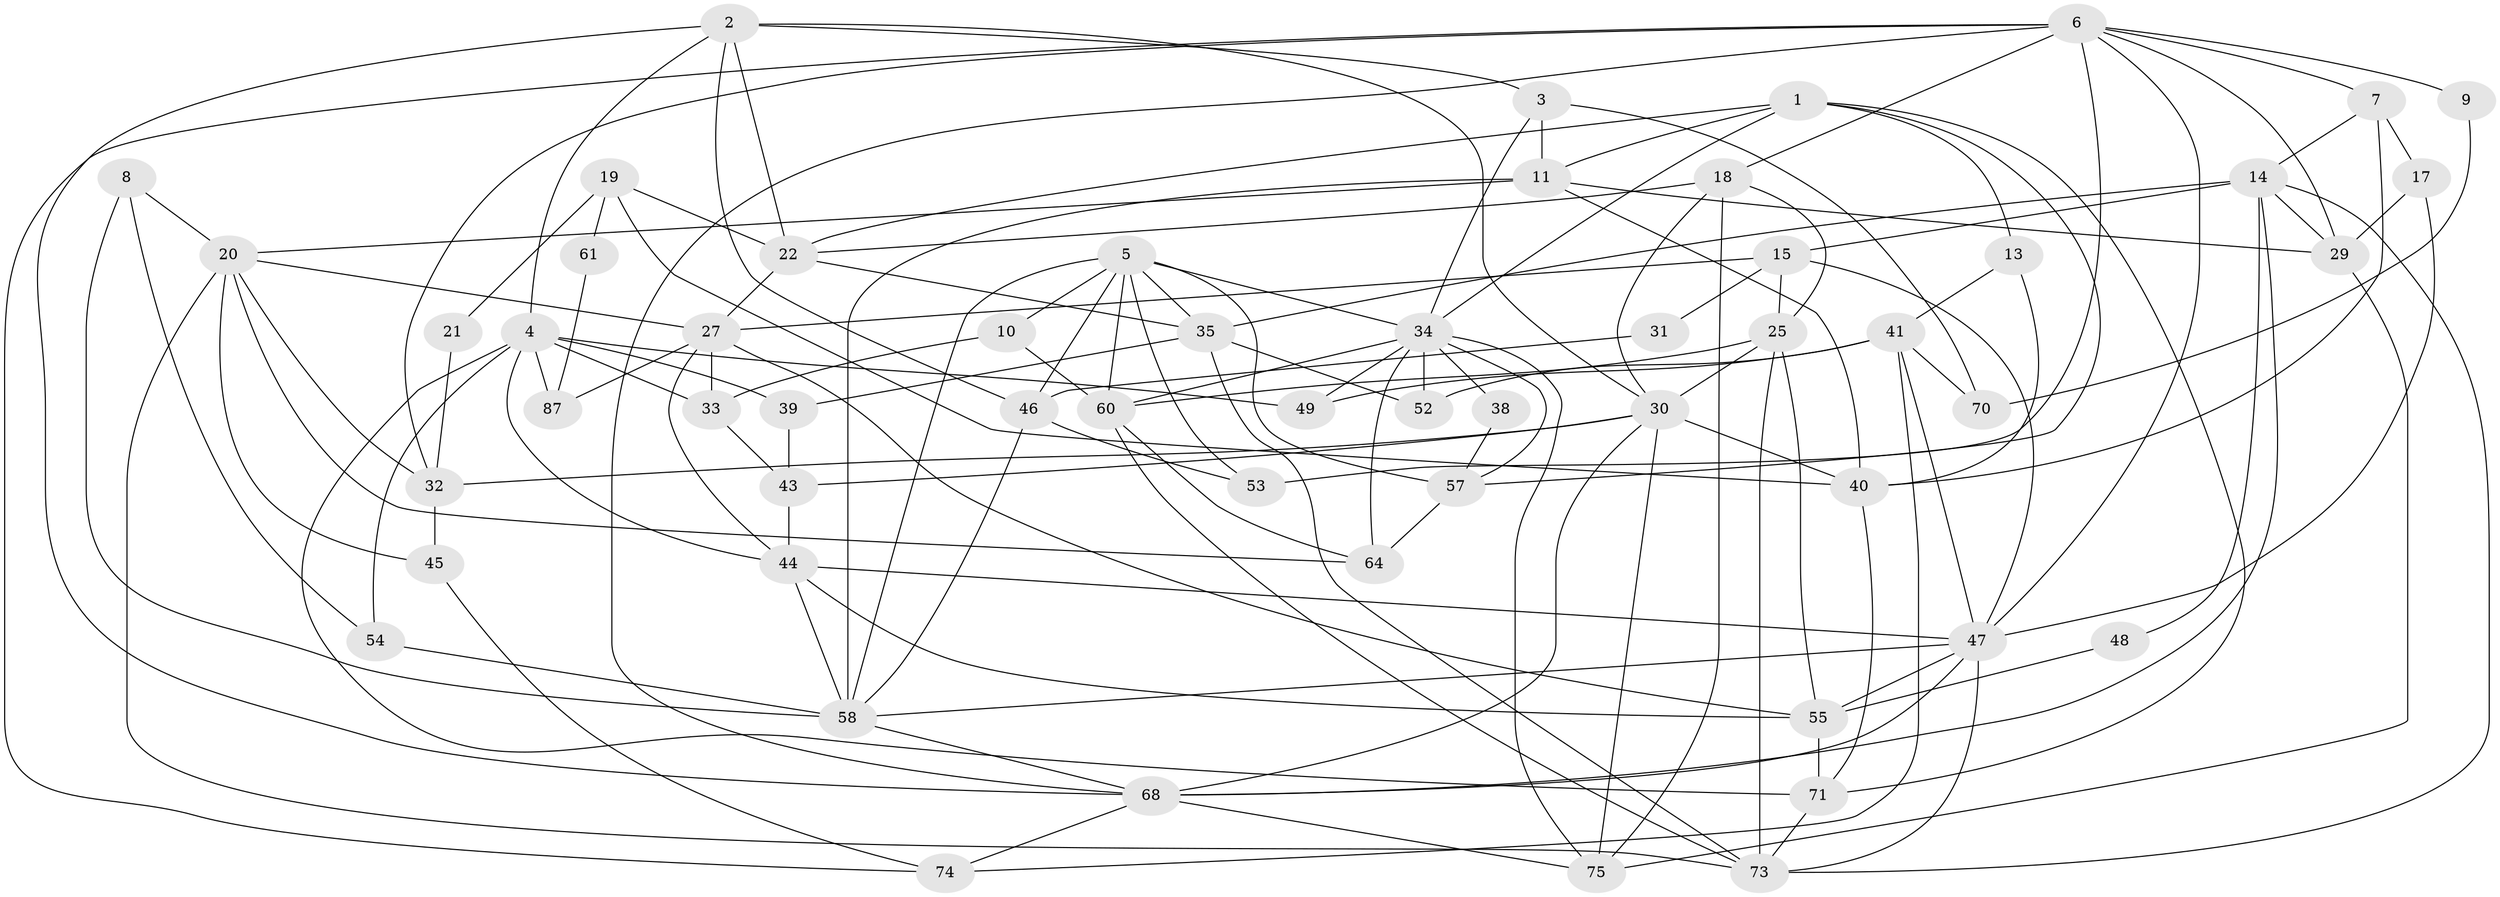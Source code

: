 // Generated by graph-tools (version 1.1) at 2025/23/03/03/25 07:23:56]
// undirected, 56 vertices, 139 edges
graph export_dot {
graph [start="1"]
  node [color=gray90,style=filled];
  1 [super="+50"];
  2 [super="+69"];
  3 [super="+24"];
  4 [super="+16"];
  5 [super="+85"];
  6 [super="+12"];
  7 [super="+23"];
  8;
  9;
  10;
  11 [super="+28"];
  13;
  14 [super="+82"];
  15 [super="+78"];
  17;
  18 [super="+26"];
  19;
  20 [super="+62"];
  21;
  22 [super="+81"];
  25 [super="+36"];
  27 [super="+79"];
  29 [super="+37"];
  30 [super="+67"];
  31;
  32 [super="+66"];
  33;
  34 [super="+42"];
  35 [super="+56"];
  38;
  39;
  40 [super="+51"];
  41 [super="+59"];
  43;
  44 [super="+65"];
  45;
  46;
  47 [super="+86"];
  48;
  49;
  52;
  53 [super="+63"];
  54;
  55 [super="+83"];
  57;
  58 [super="+76"];
  60 [super="+80"];
  61;
  64;
  68 [super="+72"];
  70;
  71;
  73 [super="+77"];
  74;
  75 [super="+84"];
  87;
  1 -- 71;
  1 -- 13;
  1 -- 22;
  1 -- 57;
  1 -- 11;
  1 -- 34;
  2 -- 30;
  2 -- 22;
  2 -- 46;
  2 -- 68;
  2 -- 4;
  2 -- 3;
  3 -- 70 [weight=2];
  3 -- 34;
  3 -- 11;
  4 -- 49;
  4 -- 33;
  4 -- 39;
  4 -- 44;
  4 -- 71;
  4 -- 87;
  4 -- 54;
  5 -- 10;
  5 -- 34;
  5 -- 57;
  5 -- 60;
  5 -- 46;
  5 -- 35;
  5 -- 58;
  5 -- 53;
  6 -- 32;
  6 -- 9;
  6 -- 18;
  6 -- 53;
  6 -- 74;
  6 -- 29;
  6 -- 68;
  6 -- 7;
  6 -- 47;
  7 -- 17;
  7 -- 40;
  7 -- 14;
  8 -- 54;
  8 -- 20;
  8 -- 58;
  9 -- 70;
  10 -- 33;
  10 -- 60;
  11 -- 40;
  11 -- 20;
  11 -- 58;
  11 -- 29 [weight=2];
  13 -- 40;
  13 -- 41;
  14 -- 68;
  14 -- 15;
  14 -- 29;
  14 -- 35;
  14 -- 48;
  14 -- 73;
  15 -- 27;
  15 -- 25;
  15 -- 31;
  15 -- 47;
  17 -- 29;
  17 -- 47;
  18 -- 75;
  18 -- 22;
  18 -- 30;
  18 -- 25;
  19 -- 21;
  19 -- 61;
  19 -- 22;
  19 -- 40;
  20 -- 27;
  20 -- 32;
  20 -- 64;
  20 -- 73;
  20 -- 45;
  21 -- 32;
  22 -- 27;
  22 -- 35;
  25 -- 73;
  25 -- 30;
  25 -- 55;
  25 -- 60;
  27 -- 44;
  27 -- 55;
  27 -- 33;
  27 -- 87;
  29 -- 75;
  30 -- 40;
  30 -- 43;
  30 -- 68;
  30 -- 32;
  30 -- 75;
  31 -- 46;
  32 -- 45;
  33 -- 43;
  34 -- 57;
  34 -- 49;
  34 -- 52;
  34 -- 60;
  34 -- 64;
  34 -- 75;
  34 -- 38;
  35 -- 52;
  35 -- 73;
  35 -- 39;
  38 -- 57;
  39 -- 43;
  40 -- 71;
  41 -- 74;
  41 -- 49;
  41 -- 70 [weight=2];
  41 -- 52;
  41 -- 47;
  43 -- 44;
  44 -- 47;
  44 -- 58;
  44 -- 55;
  45 -- 74;
  46 -- 53;
  46 -- 58;
  47 -- 58;
  47 -- 68;
  47 -- 55;
  47 -- 73;
  48 -- 55;
  54 -- 58 [weight=2];
  55 -- 71;
  57 -- 64;
  58 -- 68;
  60 -- 64;
  60 -- 73;
  61 -- 87;
  68 -- 74;
  68 -- 75;
  71 -- 73;
}
